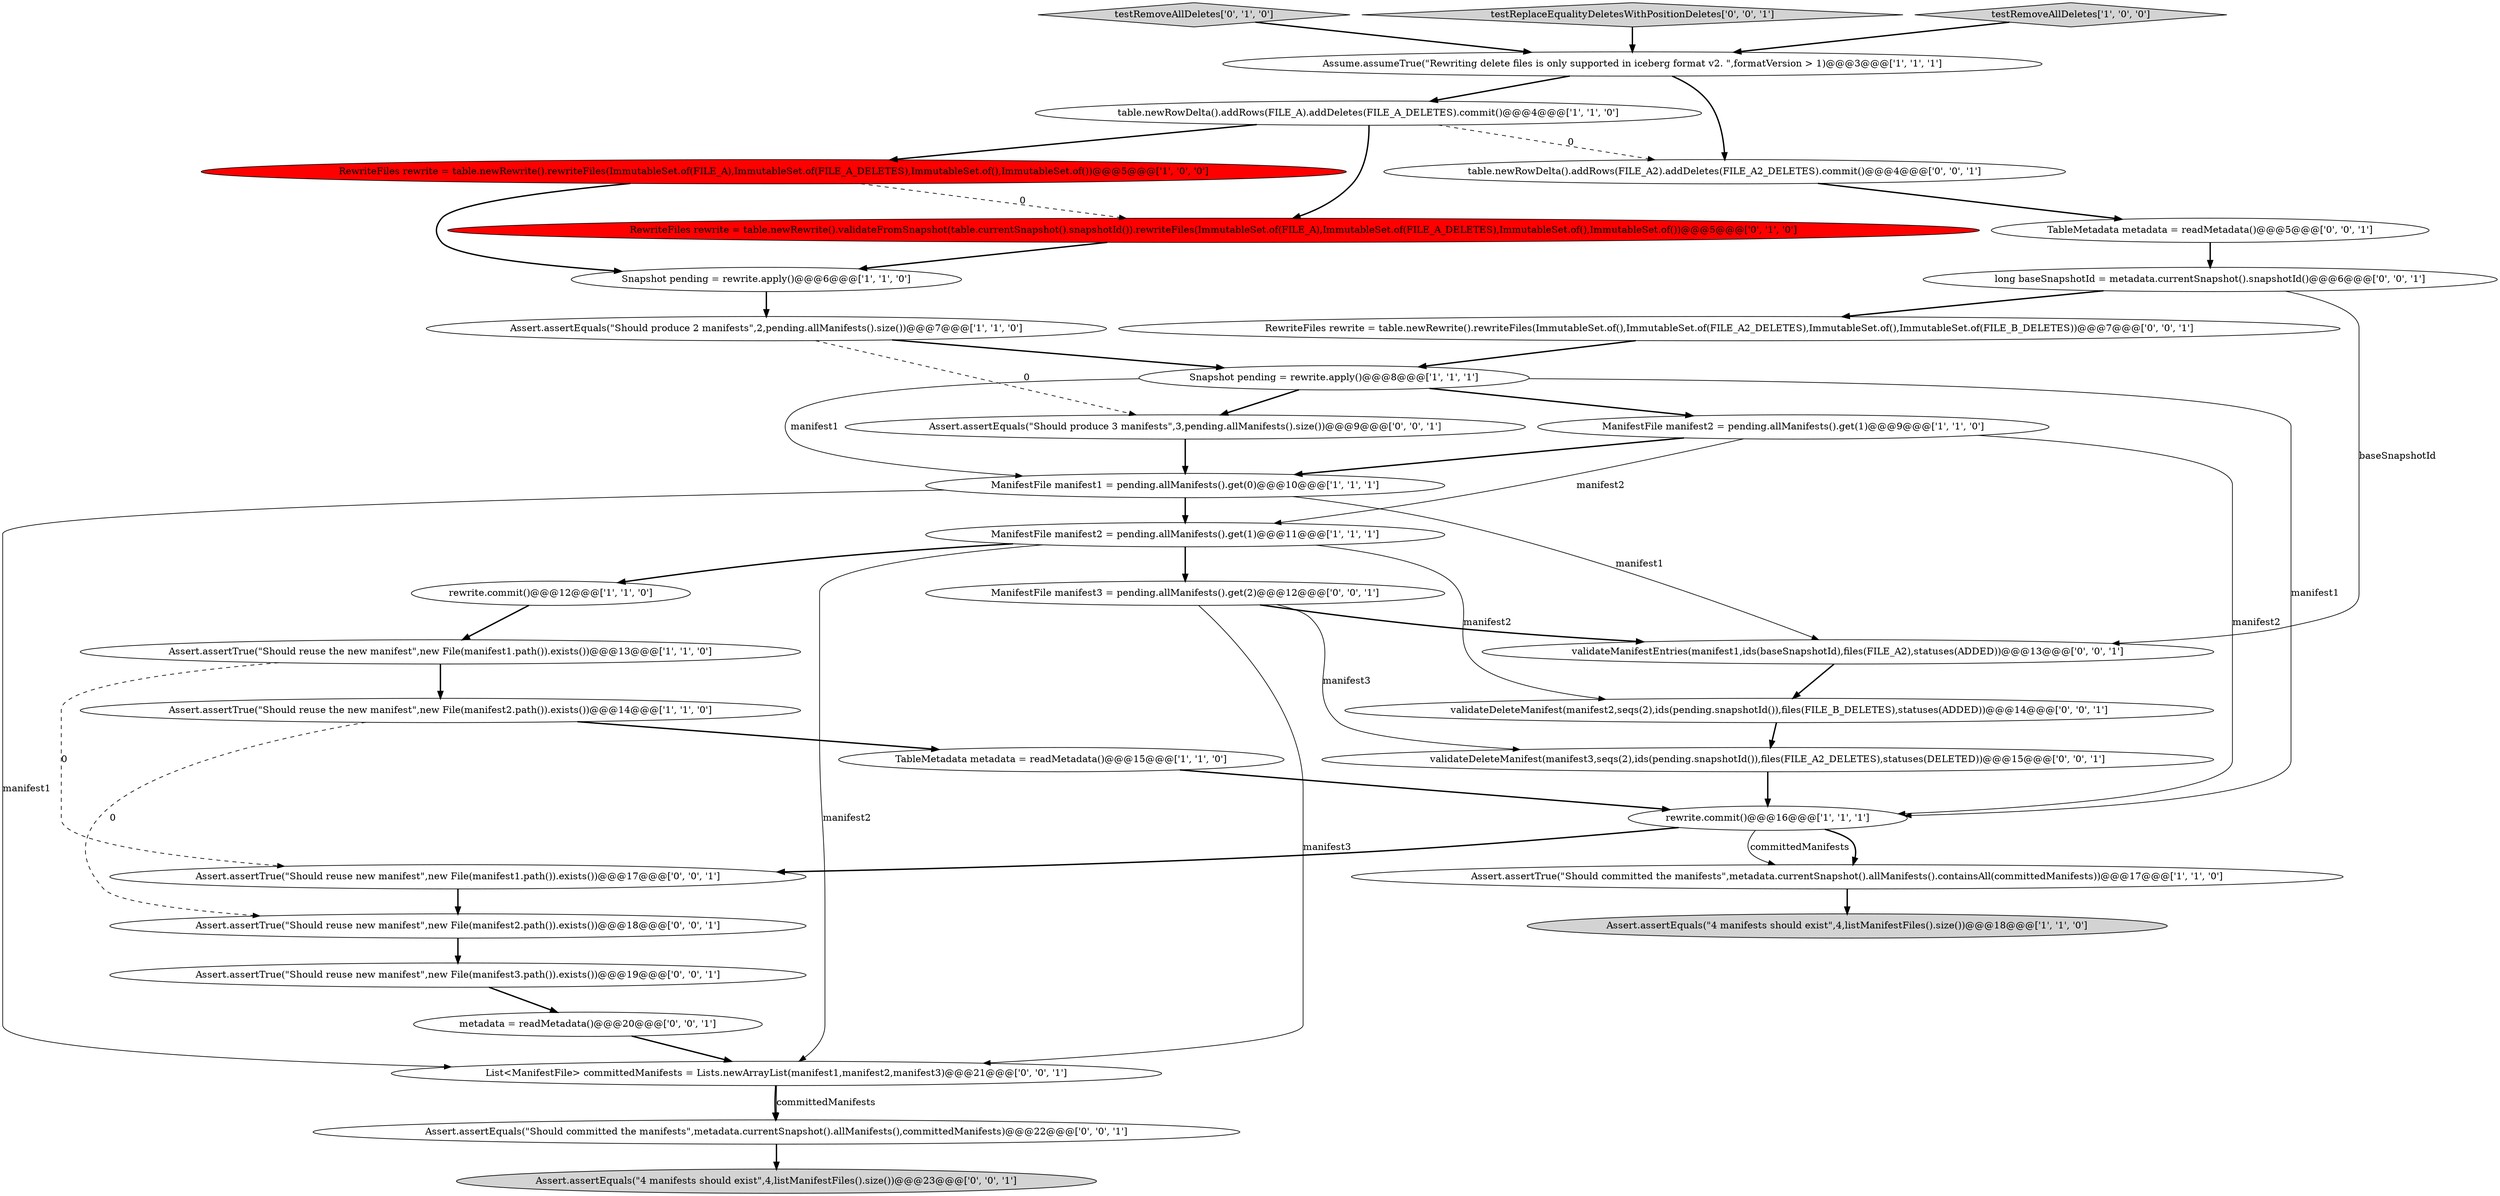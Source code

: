 digraph {
29 [style = filled, label = "List<ManifestFile> committedManifests = Lists.newArrayList(manifest1,manifest2,manifest3)@@@21@@@['0', '0', '1']", fillcolor = white, shape = ellipse image = "AAA0AAABBB3BBB"];
15 [style = filled, label = "rewrite.commit()@@@12@@@['1', '1', '0']", fillcolor = white, shape = ellipse image = "AAA0AAABBB1BBB"];
30 [style = filled, label = "TableMetadata metadata = readMetadata()@@@5@@@['0', '0', '1']", fillcolor = white, shape = ellipse image = "AAA0AAABBB3BBB"];
5 [style = filled, label = "table.newRowDelta().addRows(FILE_A).addDeletes(FILE_A_DELETES).commit()@@@4@@@['1', '1', '0']", fillcolor = white, shape = ellipse image = "AAA0AAABBB1BBB"];
23 [style = filled, label = "validateDeleteManifest(manifest3,seqs(2),ids(pending.snapshotId()),files(FILE_A2_DELETES),statuses(DELETED))@@@15@@@['0', '0', '1']", fillcolor = white, shape = ellipse image = "AAA0AAABBB3BBB"];
11 [style = filled, label = "Assert.assertTrue(\"Should committed the manifests\",metadata.currentSnapshot().allManifests().containsAll(committedManifests))@@@17@@@['1', '1', '0']", fillcolor = white, shape = ellipse image = "AAA0AAABBB1BBB"];
25 [style = filled, label = "Assert.assertTrue(\"Should reuse new manifest\",new File(manifest1.path()).exists())@@@17@@@['0', '0', '1']", fillcolor = white, shape = ellipse image = "AAA0AAABBB3BBB"];
17 [style = filled, label = "testRemoveAllDeletes['0', '1', '0']", fillcolor = lightgray, shape = diamond image = "AAA0AAABBB2BBB"];
22 [style = filled, label = "Assert.assertEquals(\"Should produce 3 manifests\",3,pending.allManifests().size())@@@9@@@['0', '0', '1']", fillcolor = white, shape = ellipse image = "AAA0AAABBB3BBB"];
7 [style = filled, label = "ManifestFile manifest1 = pending.allManifests().get(0)@@@10@@@['1', '1', '1']", fillcolor = white, shape = ellipse image = "AAA0AAABBB1BBB"];
2 [style = filled, label = "Assume.assumeTrue(\"Rewriting delete files is only supported in iceberg format v2. \",formatVersion > 1)@@@3@@@['1', '1', '1']", fillcolor = white, shape = ellipse image = "AAA0AAABBB1BBB"];
19 [style = filled, label = "RewriteFiles rewrite = table.newRewrite().rewriteFiles(ImmutableSet.of(),ImmutableSet.of(FILE_A2_DELETES),ImmutableSet.of(),ImmutableSet.of(FILE_B_DELETES))@@@7@@@['0', '0', '1']", fillcolor = white, shape = ellipse image = "AAA0AAABBB3BBB"];
6 [style = filled, label = "ManifestFile manifest2 = pending.allManifests().get(1)@@@11@@@['1', '1', '1']", fillcolor = white, shape = ellipse image = "AAA0AAABBB1BBB"];
0 [style = filled, label = "Assert.assertTrue(\"Should reuse the new manifest\",new File(manifest1.path()).exists())@@@13@@@['1', '1', '0']", fillcolor = white, shape = ellipse image = "AAA0AAABBB1BBB"];
24 [style = filled, label = "Assert.assertTrue(\"Should reuse new manifest\",new File(manifest3.path()).exists())@@@19@@@['0', '0', '1']", fillcolor = white, shape = ellipse image = "AAA0AAABBB3BBB"];
28 [style = filled, label = "testReplaceEqualityDeletesWithPositionDeletes['0', '0', '1']", fillcolor = lightgray, shape = diamond image = "AAA0AAABBB3BBB"];
34 [style = filled, label = "validateDeleteManifest(manifest2,seqs(2),ids(pending.snapshotId()),files(FILE_B_DELETES),statuses(ADDED))@@@14@@@['0', '0', '1']", fillcolor = white, shape = ellipse image = "AAA0AAABBB3BBB"];
9 [style = filled, label = "Assert.assertEquals(\"4 manifests should exist\",4,listManifestFiles().size())@@@18@@@['1', '1', '0']", fillcolor = lightgray, shape = ellipse image = "AAA0AAABBB1BBB"];
8 [style = filled, label = "Assert.assertTrue(\"Should reuse the new manifest\",new File(manifest2.path()).exists())@@@14@@@['1', '1', '0']", fillcolor = white, shape = ellipse image = "AAA0AAABBB1BBB"];
14 [style = filled, label = "Assert.assertEquals(\"Should produce 2 manifests\",2,pending.allManifests().size())@@@7@@@['1', '1', '0']", fillcolor = white, shape = ellipse image = "AAA0AAABBB1BBB"];
12 [style = filled, label = "testRemoveAllDeletes['1', '0', '0']", fillcolor = lightgray, shape = diamond image = "AAA0AAABBB1BBB"];
21 [style = filled, label = "Assert.assertTrue(\"Should reuse new manifest\",new File(manifest2.path()).exists())@@@18@@@['0', '0', '1']", fillcolor = white, shape = ellipse image = "AAA0AAABBB3BBB"];
18 [style = filled, label = "RewriteFiles rewrite = table.newRewrite().validateFromSnapshot(table.currentSnapshot().snapshotId()).rewriteFiles(ImmutableSet.of(FILE_A),ImmutableSet.of(FILE_A_DELETES),ImmutableSet.of(),ImmutableSet.of())@@@5@@@['0', '1', '0']", fillcolor = red, shape = ellipse image = "AAA1AAABBB2BBB"];
20 [style = filled, label = "long baseSnapshotId = metadata.currentSnapshot().snapshotId()@@@6@@@['0', '0', '1']", fillcolor = white, shape = ellipse image = "AAA0AAABBB3BBB"];
3 [style = filled, label = "Snapshot pending = rewrite.apply()@@@6@@@['1', '1', '0']", fillcolor = white, shape = ellipse image = "AAA0AAABBB1BBB"];
4 [style = filled, label = "TableMetadata metadata = readMetadata()@@@15@@@['1', '1', '0']", fillcolor = white, shape = ellipse image = "AAA0AAABBB1BBB"];
13 [style = filled, label = "RewriteFiles rewrite = table.newRewrite().rewriteFiles(ImmutableSet.of(FILE_A),ImmutableSet.of(FILE_A_DELETES),ImmutableSet.of(),ImmutableSet.of())@@@5@@@['1', '0', '0']", fillcolor = red, shape = ellipse image = "AAA1AAABBB1BBB"];
27 [style = filled, label = "ManifestFile manifest3 = pending.allManifests().get(2)@@@12@@@['0', '0', '1']", fillcolor = white, shape = ellipse image = "AAA0AAABBB3BBB"];
33 [style = filled, label = "metadata = readMetadata()@@@20@@@['0', '0', '1']", fillcolor = white, shape = ellipse image = "AAA0AAABBB3BBB"];
10 [style = filled, label = "rewrite.commit()@@@16@@@['1', '1', '1']", fillcolor = white, shape = ellipse image = "AAA0AAABBB1BBB"];
32 [style = filled, label = "validateManifestEntries(manifest1,ids(baseSnapshotId),files(FILE_A2),statuses(ADDED))@@@13@@@['0', '0', '1']", fillcolor = white, shape = ellipse image = "AAA0AAABBB3BBB"];
31 [style = filled, label = "table.newRowDelta().addRows(FILE_A2).addDeletes(FILE_A2_DELETES).commit()@@@4@@@['0', '0', '1']", fillcolor = white, shape = ellipse image = "AAA0AAABBB3BBB"];
1 [style = filled, label = "ManifestFile manifest2 = pending.allManifests().get(1)@@@9@@@['1', '1', '0']", fillcolor = white, shape = ellipse image = "AAA0AAABBB1BBB"];
35 [style = filled, label = "Assert.assertEquals(\"4 manifests should exist\",4,listManifestFiles().size())@@@23@@@['0', '0', '1']", fillcolor = lightgray, shape = ellipse image = "AAA0AAABBB3BBB"];
26 [style = filled, label = "Assert.assertEquals(\"Should committed the manifests\",metadata.currentSnapshot().allManifests(),committedManifests)@@@22@@@['0', '0', '1']", fillcolor = white, shape = ellipse image = "AAA0AAABBB3BBB"];
16 [style = filled, label = "Snapshot pending = rewrite.apply()@@@8@@@['1', '1', '1']", fillcolor = white, shape = ellipse image = "AAA0AAABBB1BBB"];
14->16 [style = bold, label=""];
4->10 [style = bold, label=""];
18->3 [style = bold, label=""];
27->32 [style = bold, label=""];
6->34 [style = solid, label="manifest2"];
16->7 [style = solid, label="manifest1"];
30->20 [style = bold, label=""];
3->14 [style = bold, label=""];
14->22 [style = dashed, label="0"];
1->10 [style = solid, label="manifest2"];
21->24 [style = bold, label=""];
5->18 [style = bold, label=""];
32->34 [style = bold, label=""];
20->32 [style = solid, label="baseSnapshotId"];
7->29 [style = solid, label="manifest1"];
8->21 [style = dashed, label="0"];
16->22 [style = bold, label=""];
11->9 [style = bold, label=""];
1->7 [style = bold, label=""];
22->7 [style = bold, label=""];
6->15 [style = bold, label=""];
19->16 [style = bold, label=""];
29->26 [style = bold, label=""];
33->29 [style = bold, label=""];
24->33 [style = bold, label=""];
6->29 [style = solid, label="manifest2"];
6->27 [style = bold, label=""];
28->2 [style = bold, label=""];
12->2 [style = bold, label=""];
16->10 [style = solid, label="manifest1"];
27->29 [style = solid, label="manifest3"];
10->11 [style = bold, label=""];
0->25 [style = dashed, label="0"];
13->3 [style = bold, label=""];
17->2 [style = bold, label=""];
16->1 [style = bold, label=""];
10->25 [style = bold, label=""];
15->0 [style = bold, label=""];
5->13 [style = bold, label=""];
7->6 [style = bold, label=""];
31->30 [style = bold, label=""];
0->8 [style = bold, label=""];
26->35 [style = bold, label=""];
27->23 [style = solid, label="manifest3"];
23->10 [style = bold, label=""];
10->11 [style = solid, label="committedManifests"];
5->31 [style = dashed, label="0"];
34->23 [style = bold, label=""];
8->4 [style = bold, label=""];
13->18 [style = dashed, label="0"];
20->19 [style = bold, label=""];
7->32 [style = solid, label="manifest1"];
1->6 [style = solid, label="manifest2"];
29->26 [style = solid, label="committedManifests"];
25->21 [style = bold, label=""];
2->5 [style = bold, label=""];
2->31 [style = bold, label=""];
}

